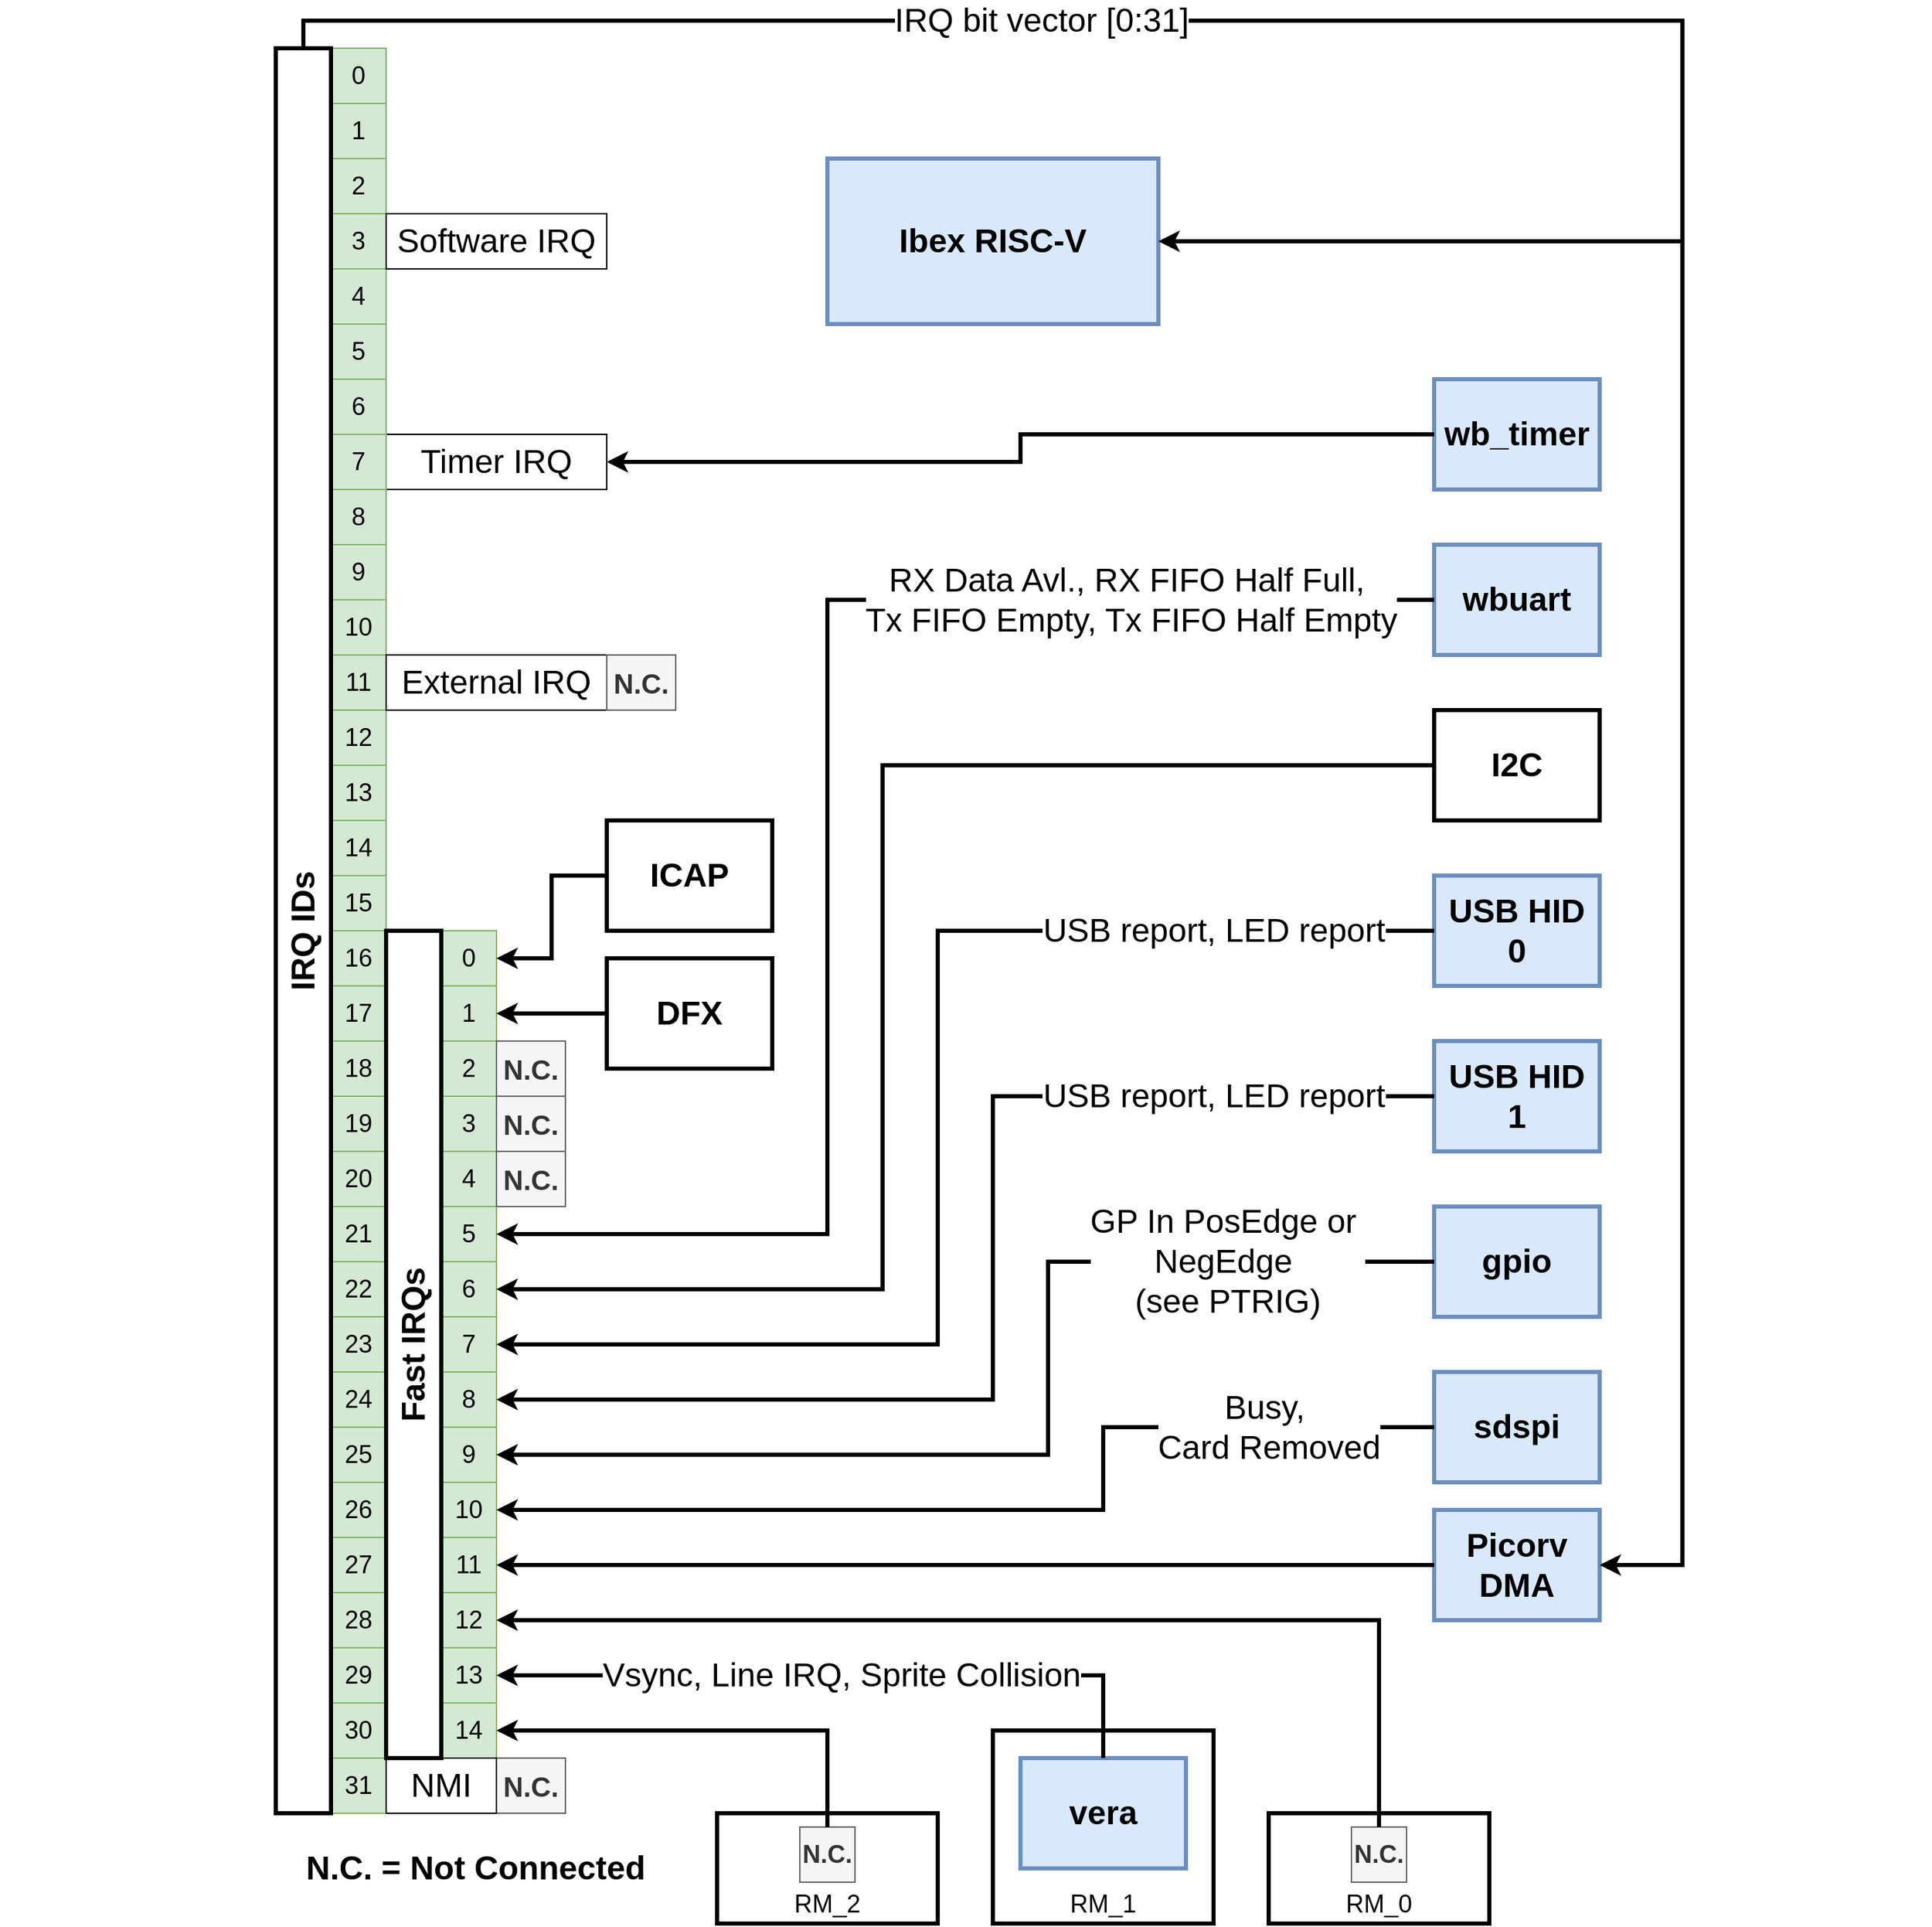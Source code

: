 <mxfile version="24.5.3" type="device">
  <diagram name="Page-1" id="ew2RRpFbVyDjsG3i8Kmb">
    <mxGraphModel dx="4155" dy="2607" grid="1" gridSize="10" guides="1" tooltips="1" connect="1" arrows="1" fold="1" page="1" pageScale="1" pageWidth="850" pageHeight="1100" math="0" shadow="0">
      <root>
        <mxCell id="0" />
        <mxCell id="1" parent="0" />
        <mxCell id="lwXoCc171FNyi0v0ZIWV-4" value="" style="rounded=0;whiteSpace=wrap;html=1;fillColor=none;strokeColor=none;" parent="1" vertex="1">
          <mxGeometry x="-1280" y="320" width="1400" height="60" as="geometry" />
        </mxCell>
        <mxCell id="GwPkranX_3C9noj6f9Iw-10" value="RM_1" style="rounded=0;whiteSpace=wrap;html=1;fontSize=18;verticalAlign=bottom;strokeWidth=3;" parent="1" vertex="1">
          <mxGeometry x="-560" y="1100" width="160" height="140" as="geometry" />
        </mxCell>
        <mxCell id="GwPkranX_3C9noj6f9Iw-3" value="wbuart" style="rounded=0;whiteSpace=wrap;html=1;fontSize=24;fillColor=#dae8fc;strokeColor=#6c8ebf;fontStyle=1;strokeWidth=3;" parent="1" vertex="1">
          <mxGeometry x="-240" y="240" width="120" height="80" as="geometry" />
        </mxCell>
        <mxCell id="GwPkranX_3C9noj6f9Iw-4" value="gpio" style="rounded=0;whiteSpace=wrap;html=1;fontSize=24;fillColor=#dae8fc;strokeColor=#6c8ebf;fontStyle=1;strokeWidth=3;" parent="1" vertex="1">
          <mxGeometry x="-240" y="720" width="120" height="80" as="geometry" />
        </mxCell>
        <mxCell id="GwPkranX_3C9noj6f9Iw-5" value="wb_timer" style="rounded=0;whiteSpace=wrap;html=1;fontSize=24;fillColor=#dae8fc;strokeColor=#6c8ebf;fontStyle=1;strokeWidth=3;" parent="1" vertex="1">
          <mxGeometry x="-240" y="120" width="120" height="80" as="geometry" />
        </mxCell>
        <mxCell id="GwPkranX_3C9noj6f9Iw-6" value="sdspi" style="rounded=0;whiteSpace=wrap;html=1;fontSize=24;fillColor=#dae8fc;strokeColor=#6c8ebf;fontStyle=1;strokeWidth=3;" parent="1" vertex="1">
          <mxGeometry x="-240" y="840" width="120" height="80" as="geometry" />
        </mxCell>
        <mxCell id="GwPkranX_3C9noj6f9Iw-7" value="vera" style="rounded=0;whiteSpace=wrap;html=1;fontSize=24;fillColor=#dae8fc;strokeColor=#6c8ebf;fontStyle=1;strokeWidth=3;" parent="1" vertex="1">
          <mxGeometry x="-540" y="1120" width="120" height="80" as="geometry" />
        </mxCell>
        <mxCell id="GwPkranX_3C9noj6f9Iw-9" value="Picorv DMA" style="rounded=0;whiteSpace=wrap;html=1;fontSize=24;fillColor=#dae8fc;strokeColor=#6c8ebf;fontStyle=1;strokeWidth=3;" parent="1" vertex="1">
          <mxGeometry x="-240" y="940" width="120" height="80" as="geometry" />
        </mxCell>
        <mxCell id="GwPkranX_3C9noj6f9Iw-11" value="Timer IRQ" style="rounded=0;whiteSpace=wrap;html=1;fontSize=24;" parent="1" vertex="1">
          <mxGeometry x="-1000" y="160" width="160" height="40" as="geometry" />
        </mxCell>
        <mxCell id="GwPkranX_3C9noj6f9Iw-13" value="USB HID 0" style="rounded=0;whiteSpace=wrap;html=1;fontSize=24;fillColor=#dae8fc;strokeColor=#6c8ebf;fontStyle=1;strokeWidth=3;" parent="1" vertex="1">
          <mxGeometry x="-240" y="480" width="120" height="80" as="geometry" />
        </mxCell>
        <mxCell id="GwPkranX_3C9noj6f9Iw-14" value="USB HID 1" style="rounded=0;whiteSpace=wrap;html=1;fontSize=24;fillColor=#dae8fc;strokeColor=#6c8ebf;fontStyle=1;strokeWidth=3;" parent="1" vertex="1">
          <mxGeometry x="-240" y="600" width="120" height="80" as="geometry" />
        </mxCell>
        <mxCell id="GwPkranX_3C9noj6f9Iw-15" value="I2C" style="rounded=0;whiteSpace=wrap;html=1;fontSize=24;fontStyle=1;strokeWidth=3;" parent="1" vertex="1">
          <mxGeometry x="-240" y="360" width="120" height="80" as="geometry" />
        </mxCell>
        <mxCell id="GwPkranX_3C9noj6f9Iw-17" value="ICAP" style="rounded=0;whiteSpace=wrap;html=1;fontSize=24;fontStyle=1;strokeWidth=3;" parent="1" vertex="1">
          <mxGeometry x="-840" y="440" width="120" height="80" as="geometry" />
        </mxCell>
        <mxCell id="GwPkranX_3C9noj6f9Iw-18" value="DFX" style="rounded=0;whiteSpace=wrap;html=1;fontSize=24;fontStyle=1;strokeWidth=3;" parent="1" vertex="1">
          <mxGeometry x="-840" y="540" width="120" height="80" as="geometry" />
        </mxCell>
        <mxCell id="GwPkranX_3C9noj6f9Iw-70" value="N.C." style="rounded=0;whiteSpace=wrap;html=1;fontSize=20;fillColor=#f5f5f5;fontColor=#333333;strokeColor=#666666;fontStyle=1" parent="1" vertex="1">
          <mxGeometry x="-920" y="1120" width="50" height="40" as="geometry" />
        </mxCell>
        <mxCell id="GwPkranX_3C9noj6f9Iw-71" value="N.C. = Not Connected" style="text;html=1;align=center;verticalAlign=middle;whiteSpace=wrap;rounded=0;fontSize=24;fontStyle=1" parent="1" vertex="1">
          <mxGeometry x="-1060" y="1185" width="250" height="30" as="geometry" />
        </mxCell>
        <mxCell id="GwPkranX_3C9noj6f9Iw-36" value="16" style="rounded=0;whiteSpace=wrap;html=1;fontSize=18;container=0;fillColor=#d5e8d4;strokeColor=#82b366;" parent="1" vertex="1">
          <mxGeometry x="-1040" y="520" width="40" height="40" as="geometry" />
        </mxCell>
        <mxCell id="GwPkranX_3C9noj6f9Iw-37" value="17" style="rounded=0;whiteSpace=wrap;html=1;fontSize=18;container=0;fillColor=#d5e8d4;strokeColor=#82b366;" parent="1" vertex="1">
          <mxGeometry x="-1040" y="560" width="40" height="40" as="geometry" />
        </mxCell>
        <mxCell id="GwPkranX_3C9noj6f9Iw-38" value="18" style="rounded=0;whiteSpace=wrap;html=1;fontSize=18;container=0;fillColor=#d5e8d4;strokeColor=#82b366;" parent="1" vertex="1">
          <mxGeometry x="-1040" y="600" width="40" height="40" as="geometry" />
        </mxCell>
        <mxCell id="GwPkranX_3C9noj6f9Iw-39" value="19" style="rounded=0;whiteSpace=wrap;html=1;fontSize=18;container=0;fillColor=#d5e8d4;strokeColor=#82b366;" parent="1" vertex="1">
          <mxGeometry x="-1040" y="640" width="40" height="40" as="geometry" />
        </mxCell>
        <mxCell id="GwPkranX_3C9noj6f9Iw-40" value="20" style="rounded=0;whiteSpace=wrap;html=1;fontSize=18;container=0;fillColor=#d5e8d4;strokeColor=#82b366;" parent="1" vertex="1">
          <mxGeometry x="-1040" y="680" width="40" height="40" as="geometry" />
        </mxCell>
        <mxCell id="GwPkranX_3C9noj6f9Iw-41" value="21" style="rounded=0;whiteSpace=wrap;html=1;fontSize=18;container=0;fillColor=#d5e8d4;strokeColor=#82b366;" parent="1" vertex="1">
          <mxGeometry x="-1040" y="720" width="40" height="40" as="geometry" />
        </mxCell>
        <mxCell id="GwPkranX_3C9noj6f9Iw-42" value="22" style="rounded=0;whiteSpace=wrap;html=1;fontSize=18;container=0;fillColor=#d5e8d4;strokeColor=#82b366;" parent="1" vertex="1">
          <mxGeometry x="-1040" y="760" width="40" height="40" as="geometry" />
        </mxCell>
        <mxCell id="GwPkranX_3C9noj6f9Iw-43" value="23" style="rounded=0;whiteSpace=wrap;html=1;fontSize=18;container=0;fillColor=#d5e8d4;strokeColor=#82b366;" parent="1" vertex="1">
          <mxGeometry x="-1040" y="800" width="40" height="40" as="geometry" />
        </mxCell>
        <mxCell id="GwPkranX_3C9noj6f9Iw-44" value="24" style="rounded=0;whiteSpace=wrap;html=1;fontSize=18;container=0;fillColor=#d5e8d4;strokeColor=#82b366;" parent="1" vertex="1">
          <mxGeometry x="-1040" y="840" width="40" height="40" as="geometry" />
        </mxCell>
        <mxCell id="GwPkranX_3C9noj6f9Iw-45" value="25" style="rounded=0;whiteSpace=wrap;html=1;fontSize=18;container=0;fillColor=#d5e8d4;strokeColor=#82b366;" parent="1" vertex="1">
          <mxGeometry x="-1040" y="880" width="40" height="40" as="geometry" />
        </mxCell>
        <mxCell id="GwPkranX_3C9noj6f9Iw-46" value="26" style="rounded=0;whiteSpace=wrap;html=1;fontSize=18;container=0;fillColor=#d5e8d4;strokeColor=#82b366;" parent="1" vertex="1">
          <mxGeometry x="-1040" y="920" width="40" height="40" as="geometry" />
        </mxCell>
        <mxCell id="GwPkranX_3C9noj6f9Iw-47" value="27" style="rounded=0;whiteSpace=wrap;html=1;fontSize=18;container=0;fillColor=#d5e8d4;strokeColor=#82b366;" parent="1" vertex="1">
          <mxGeometry x="-1040" y="960" width="40" height="40" as="geometry" />
        </mxCell>
        <mxCell id="GwPkranX_3C9noj6f9Iw-48" value="28" style="rounded=0;whiteSpace=wrap;html=1;fontSize=18;container=0;fillColor=#d5e8d4;strokeColor=#82b366;" parent="1" vertex="1">
          <mxGeometry x="-1040" y="1000" width="40" height="40" as="geometry" />
        </mxCell>
        <mxCell id="GwPkranX_3C9noj6f9Iw-49" value="29" style="rounded=0;whiteSpace=wrap;html=1;fontSize=18;container=0;fillColor=#d5e8d4;strokeColor=#82b366;" parent="1" vertex="1">
          <mxGeometry x="-1040" y="1040" width="40" height="40" as="geometry" />
        </mxCell>
        <mxCell id="GwPkranX_3C9noj6f9Iw-50" value="30" style="rounded=0;whiteSpace=wrap;html=1;fontSize=18;container=0;fillColor=#d5e8d4;strokeColor=#82b366;" parent="1" vertex="1">
          <mxGeometry x="-1040" y="1080" width="40" height="40" as="geometry" />
        </mxCell>
        <mxCell id="GwPkranX_3C9noj6f9Iw-51" value="31" style="rounded=0;whiteSpace=wrap;html=1;fontSize=18;container=0;fillColor=#d5e8d4;strokeColor=#82b366;" parent="1" vertex="1">
          <mxGeometry x="-1040" y="1120" width="40" height="40" as="geometry" />
        </mxCell>
        <mxCell id="GwPkranX_3C9noj6f9Iw-52" value="0" style="rounded=0;whiteSpace=wrap;html=1;fontSize=18;container=0;fillColor=#d5e8d4;strokeColor=#82b366;" parent="1" vertex="1">
          <mxGeometry x="-1040" y="-120" width="40" height="40" as="geometry" />
        </mxCell>
        <mxCell id="GwPkranX_3C9noj6f9Iw-53" value="1" style="rounded=0;whiteSpace=wrap;html=1;fontSize=18;container=0;fillColor=#d5e8d4;strokeColor=#82b366;" parent="1" vertex="1">
          <mxGeometry x="-1040" y="-80" width="40" height="40" as="geometry" />
        </mxCell>
        <mxCell id="GwPkranX_3C9noj6f9Iw-54" value="2" style="rounded=0;whiteSpace=wrap;html=1;fontSize=18;container=0;fillColor=#d5e8d4;strokeColor=#82b366;" parent="1" vertex="1">
          <mxGeometry x="-1040" y="-40" width="40" height="40" as="geometry" />
        </mxCell>
        <mxCell id="GwPkranX_3C9noj6f9Iw-55" value="3" style="rounded=0;whiteSpace=wrap;html=1;fontSize=18;container=0;fillColor=#d5e8d4;strokeColor=#82b366;" parent="1" vertex="1">
          <mxGeometry x="-1040" width="40" height="40" as="geometry" />
        </mxCell>
        <mxCell id="GwPkranX_3C9noj6f9Iw-56" value="4" style="rounded=0;whiteSpace=wrap;html=1;fontSize=18;container=0;fillColor=#d5e8d4;strokeColor=#82b366;" parent="1" vertex="1">
          <mxGeometry x="-1040" y="40" width="40" height="40" as="geometry" />
        </mxCell>
        <mxCell id="GwPkranX_3C9noj6f9Iw-57" value="5" style="rounded=0;whiteSpace=wrap;html=1;fontSize=18;container=0;fillColor=#d5e8d4;strokeColor=#82b366;" parent="1" vertex="1">
          <mxGeometry x="-1040" y="80" width="40" height="40" as="geometry" />
        </mxCell>
        <mxCell id="GwPkranX_3C9noj6f9Iw-58" value="6" style="rounded=0;whiteSpace=wrap;html=1;fontSize=18;container=0;fillColor=#d5e8d4;strokeColor=#82b366;" parent="1" vertex="1">
          <mxGeometry x="-1040" y="120" width="40" height="40" as="geometry" />
        </mxCell>
        <mxCell id="GwPkranX_3C9noj6f9Iw-59" value="7" style="rounded=0;whiteSpace=wrap;html=1;fontSize=18;container=0;fillColor=#d5e8d4;strokeColor=#82b366;" parent="1" vertex="1">
          <mxGeometry x="-1040" y="160" width="40" height="40" as="geometry" />
        </mxCell>
        <mxCell id="GwPkranX_3C9noj6f9Iw-60" value="8" style="rounded=0;whiteSpace=wrap;html=1;fontSize=18;container=0;fillColor=#d5e8d4;strokeColor=#82b366;" parent="1" vertex="1">
          <mxGeometry x="-1040" y="200" width="40" height="40" as="geometry" />
        </mxCell>
        <mxCell id="GwPkranX_3C9noj6f9Iw-61" value="9" style="rounded=0;whiteSpace=wrap;html=1;fontSize=18;container=0;fillColor=#d5e8d4;strokeColor=#82b366;" parent="1" vertex="1">
          <mxGeometry x="-1040" y="240" width="40" height="40" as="geometry" />
        </mxCell>
        <mxCell id="GwPkranX_3C9noj6f9Iw-62" value="10" style="rounded=0;whiteSpace=wrap;html=1;fontSize=18;container=0;fillColor=#d5e8d4;strokeColor=#82b366;" parent="1" vertex="1">
          <mxGeometry x="-1040" y="280" width="40" height="40" as="geometry" />
        </mxCell>
        <mxCell id="GwPkranX_3C9noj6f9Iw-63" value="11" style="rounded=0;whiteSpace=wrap;html=1;fontSize=18;container=0;fillColor=#d5e8d4;strokeColor=#82b366;" parent="1" vertex="1">
          <mxGeometry x="-1040" y="320" width="40" height="40" as="geometry" />
        </mxCell>
        <mxCell id="GwPkranX_3C9noj6f9Iw-64" value="12" style="rounded=0;whiteSpace=wrap;html=1;fontSize=18;container=0;fillColor=#d5e8d4;strokeColor=#82b366;" parent="1" vertex="1">
          <mxGeometry x="-1040" y="360" width="40" height="40" as="geometry" />
        </mxCell>
        <mxCell id="GwPkranX_3C9noj6f9Iw-65" value="13" style="rounded=0;whiteSpace=wrap;html=1;fontSize=18;container=0;fillColor=#d5e8d4;strokeColor=#82b366;" parent="1" vertex="1">
          <mxGeometry x="-1040" y="400" width="40" height="40" as="geometry" />
        </mxCell>
        <mxCell id="GwPkranX_3C9noj6f9Iw-66" value="14" style="rounded=0;whiteSpace=wrap;html=1;fontSize=18;container=0;fillColor=#d5e8d4;strokeColor=#82b366;" parent="1" vertex="1">
          <mxGeometry x="-1040" y="440" width="40" height="40" as="geometry" />
        </mxCell>
        <mxCell id="GwPkranX_3C9noj6f9Iw-67" value="15" style="rounded=0;whiteSpace=wrap;html=1;fontSize=18;container=0;fillColor=#d5e8d4;strokeColor=#82b366;" parent="1" vertex="1">
          <mxGeometry x="-1040" y="480" width="40" height="40" as="geometry" />
        </mxCell>
        <mxCell id="GwPkranX_3C9noj6f9Iw-77" value="0" style="rounded=0;whiteSpace=wrap;html=1;fontSize=18;container=0;fillColor=#d5e8d4;strokeColor=#82b366;" parent="1" vertex="1">
          <mxGeometry x="-960" y="520" width="40" height="40" as="geometry" />
        </mxCell>
        <mxCell id="GwPkranX_3C9noj6f9Iw-78" value="1" style="rounded=0;whiteSpace=wrap;html=1;fontSize=18;container=0;fillColor=#d5e8d4;strokeColor=#82b366;" parent="1" vertex="1">
          <mxGeometry x="-960" y="560" width="40" height="40" as="geometry" />
        </mxCell>
        <mxCell id="GwPkranX_3C9noj6f9Iw-79" value="2" style="rounded=0;whiteSpace=wrap;html=1;fontSize=18;container=0;fillColor=#d5e8d4;strokeColor=#82b366;" parent="1" vertex="1">
          <mxGeometry x="-960" y="600" width="40" height="40" as="geometry" />
        </mxCell>
        <mxCell id="GwPkranX_3C9noj6f9Iw-80" value="3" style="rounded=0;whiteSpace=wrap;html=1;fontSize=18;container=0;fillColor=#d5e8d4;strokeColor=#82b366;" parent="1" vertex="1">
          <mxGeometry x="-960" y="640" width="40" height="40" as="geometry" />
        </mxCell>
        <mxCell id="GwPkranX_3C9noj6f9Iw-81" value="4" style="rounded=0;whiteSpace=wrap;html=1;fontSize=18;container=0;fillColor=#d5e8d4;strokeColor=#82b366;" parent="1" vertex="1">
          <mxGeometry x="-960" y="680" width="40" height="40" as="geometry" />
        </mxCell>
        <mxCell id="GwPkranX_3C9noj6f9Iw-82" value="5" style="rounded=0;whiteSpace=wrap;html=1;fontSize=18;container=0;fillColor=#d5e8d4;strokeColor=#82b366;" parent="1" vertex="1">
          <mxGeometry x="-960" y="720" width="40" height="40" as="geometry" />
        </mxCell>
        <mxCell id="GwPkranX_3C9noj6f9Iw-83" value="6" style="rounded=0;whiteSpace=wrap;html=1;fontSize=18;container=0;fillColor=#d5e8d4;strokeColor=#82b366;" parent="1" vertex="1">
          <mxGeometry x="-960" y="760" width="40" height="40" as="geometry" />
        </mxCell>
        <mxCell id="GwPkranX_3C9noj6f9Iw-84" value="7" style="rounded=0;whiteSpace=wrap;html=1;fontSize=18;container=0;fillColor=#d5e8d4;strokeColor=#82b366;" parent="1" vertex="1">
          <mxGeometry x="-960" y="800" width="40" height="40" as="geometry" />
        </mxCell>
        <mxCell id="GwPkranX_3C9noj6f9Iw-85" value="8" style="rounded=0;whiteSpace=wrap;html=1;fontSize=18;container=0;fillColor=#d5e8d4;strokeColor=#82b366;" parent="1" vertex="1">
          <mxGeometry x="-960" y="840" width="40" height="40" as="geometry" />
        </mxCell>
        <mxCell id="GwPkranX_3C9noj6f9Iw-86" value="9" style="rounded=0;whiteSpace=wrap;html=1;fontSize=18;container=0;fillColor=#d5e8d4;strokeColor=#82b366;" parent="1" vertex="1">
          <mxGeometry x="-960" y="880" width="40" height="40" as="geometry" />
        </mxCell>
        <mxCell id="GwPkranX_3C9noj6f9Iw-87" value="10" style="rounded=0;whiteSpace=wrap;html=1;fontSize=18;container=0;fillColor=#d5e8d4;strokeColor=#82b366;" parent="1" vertex="1">
          <mxGeometry x="-960" y="920" width="40" height="40" as="geometry" />
        </mxCell>
        <mxCell id="GwPkranX_3C9noj6f9Iw-88" value="11" style="rounded=0;whiteSpace=wrap;html=1;fontSize=18;container=0;fillColor=#d5e8d4;strokeColor=#82b366;" parent="1" vertex="1">
          <mxGeometry x="-960" y="960" width="40" height="40" as="geometry" />
        </mxCell>
        <mxCell id="GwPkranX_3C9noj6f9Iw-89" value="12" style="rounded=0;whiteSpace=wrap;html=1;fontSize=18;container=0;fillColor=#d5e8d4;strokeColor=#82b366;" parent="1" vertex="1">
          <mxGeometry x="-960" y="1000" width="40" height="40" as="geometry" />
        </mxCell>
        <mxCell id="GwPkranX_3C9noj6f9Iw-90" value="13" style="rounded=0;whiteSpace=wrap;html=1;fontSize=18;container=0;fillColor=#d5e8d4;strokeColor=#82b366;" parent="1" vertex="1">
          <mxGeometry x="-960" y="1040" width="40" height="40" as="geometry" />
        </mxCell>
        <mxCell id="GwPkranX_3C9noj6f9Iw-91" value="14" style="rounded=0;whiteSpace=wrap;html=1;fontSize=18;container=0;fillColor=#d5e8d4;strokeColor=#82b366;" parent="1" vertex="1">
          <mxGeometry x="-960" y="1080" width="40" height="40" as="geometry" />
        </mxCell>
        <mxCell id="GwPkranX_3C9noj6f9Iw-93" value="NMI" style="rounded=0;whiteSpace=wrap;html=1;fontSize=24;" parent="1" vertex="1">
          <mxGeometry x="-1000" y="1120" width="80" height="40" as="geometry" />
        </mxCell>
        <mxCell id="GwPkranX_3C9noj6f9Iw-97" value="RM_0" style="rounded=0;whiteSpace=wrap;html=1;fontSize=18;verticalAlign=bottom;strokeWidth=3;" parent="1" vertex="1">
          <mxGeometry x="-360" y="1160" width="160" height="80" as="geometry" />
        </mxCell>
        <mxCell id="GwPkranX_3C9noj6f9Iw-98" value="RM_2" style="rounded=0;whiteSpace=wrap;html=1;fontSize=18;verticalAlign=bottom;strokeWidth=3;" parent="1" vertex="1">
          <mxGeometry x="-760" y="1160" width="160" height="80" as="geometry" />
        </mxCell>
        <mxCell id="GwPkranX_3C9noj6f9Iw-99" value="N.C." style="rounded=0;whiteSpace=wrap;html=1;fontSize=18;fillColor=#f5f5f5;fontColor=#333333;strokeColor=#666666;fontStyle=1" parent="1" vertex="1">
          <mxGeometry x="-300" y="1170" width="40" height="40" as="geometry" />
        </mxCell>
        <mxCell id="GwPkranX_3C9noj6f9Iw-100" value="N.C." style="rounded=0;whiteSpace=wrap;html=1;fontSize=18;fillColor=#f5f5f5;fontColor=#333333;strokeColor=#666666;fontStyle=1" parent="1" vertex="1">
          <mxGeometry x="-700" y="1170" width="40" height="40" as="geometry" />
        </mxCell>
        <mxCell id="GwPkranX_3C9noj6f9Iw-101" value="" style="endArrow=classic;html=1;rounded=0;edgeStyle=orthogonalEdgeStyle;strokeWidth=3;" parent="1" source="GwPkranX_3C9noj6f9Iw-5" target="GwPkranX_3C9noj6f9Iw-11" edge="1">
          <mxGeometry width="50" height="50" relative="1" as="geometry">
            <mxPoint x="-610" y="360" as="sourcePoint" />
            <mxPoint x="-560" y="310" as="targetPoint" />
          </mxGeometry>
        </mxCell>
        <mxCell id="GwPkranX_3C9noj6f9Iw-102" value="N.C." style="rounded=0;whiteSpace=wrap;html=1;fontSize=20;fillColor=#f5f5f5;strokeColor=#666666;fontColor=#333333;fontStyle=1" parent="1" vertex="1">
          <mxGeometry x="-920" y="680" width="50" height="40" as="geometry" />
        </mxCell>
        <mxCell id="GwPkranX_3C9noj6f9Iw-103" value="N.C." style="rounded=0;whiteSpace=wrap;html=1;fontSize=20;fillColor=#f5f5f5;strokeColor=#666666;fontColor=#333333;fontStyle=1" parent="1" vertex="1">
          <mxGeometry x="-920" y="640" width="50" height="40" as="geometry" />
        </mxCell>
        <mxCell id="GwPkranX_3C9noj6f9Iw-104" value="N.C." style="rounded=0;whiteSpace=wrap;html=1;fontSize=20;fillColor=#f5f5f5;strokeColor=#666666;fontColor=#333333;fontStyle=1" parent="1" vertex="1">
          <mxGeometry x="-920" y="600" width="50" height="40" as="geometry" />
        </mxCell>
        <mxCell id="GwPkranX_3C9noj6f9Iw-105" value="" style="endArrow=classic;html=1;rounded=0;edgeStyle=orthogonalEdgeStyle;strokeWidth=3;" parent="1" source="GwPkranX_3C9noj6f9Iw-100" target="GwPkranX_3C9noj6f9Iw-91" edge="1">
          <mxGeometry width="50" height="50" relative="1" as="geometry">
            <mxPoint x="-1130" y="1070" as="sourcePoint" />
            <mxPoint x="-1080" y="1020" as="targetPoint" />
            <Array as="points">
              <mxPoint x="-680" y="1100" />
            </Array>
          </mxGeometry>
        </mxCell>
        <mxCell id="GwPkranX_3C9noj6f9Iw-106" value="Vsync, Line IRQ, Sprite Collision" style="endArrow=classic;html=1;rounded=0;entryX=1;entryY=0.5;entryDx=0;entryDy=0;elbow=vertical;edgeStyle=orthogonalEdgeStyle;fontSize=24;strokeWidth=3;" parent="1" source="GwPkranX_3C9noj6f9Iw-7" target="GwPkranX_3C9noj6f9Iw-90" edge="1">
          <mxGeometry width="50" height="50" relative="1" as="geometry">
            <mxPoint x="-620" y="1090" as="sourcePoint" />
            <mxPoint x="-570" y="1040" as="targetPoint" />
            <Array as="points">
              <mxPoint x="-480" y="1060" />
            </Array>
          </mxGeometry>
        </mxCell>
        <mxCell id="GwPkranX_3C9noj6f9Iw-107" value="" style="endArrow=classic;html=1;rounded=0;edgeStyle=orthogonalEdgeStyle;strokeWidth=3;" parent="1" source="GwPkranX_3C9noj6f9Iw-99" target="GwPkranX_3C9noj6f9Iw-89" edge="1">
          <mxGeometry width="50" height="50" relative="1" as="geometry">
            <mxPoint x="-400" y="970" as="sourcePoint" />
            <mxPoint x="-350" y="920" as="targetPoint" />
            <Array as="points">
              <mxPoint x="-280" y="1020" />
            </Array>
          </mxGeometry>
        </mxCell>
        <mxCell id="GwPkranX_3C9noj6f9Iw-108" value="" style="endArrow=classic;html=1;rounded=0;strokeWidth=3;" parent="1" source="GwPkranX_3C9noj6f9Iw-9" target="GwPkranX_3C9noj6f9Iw-88" edge="1">
          <mxGeometry width="50" height="50" relative="1" as="geometry">
            <mxPoint x="-480" y="680" as="sourcePoint" />
            <mxPoint x="-430" y="630" as="targetPoint" />
          </mxGeometry>
        </mxCell>
        <mxCell id="GwPkranX_3C9noj6f9Iw-109" value="Busy,&amp;nbsp;&lt;div&gt;Card Removed&lt;/div&gt;" style="endArrow=classic;html=1;rounded=0;edgeStyle=orthogonalEdgeStyle;fontSize=24;strokeWidth=3;" parent="1" source="GwPkranX_3C9noj6f9Iw-6" target="GwPkranX_3C9noj6f9Iw-87" edge="1">
          <mxGeometry x="-0.676" width="50" height="50" relative="1" as="geometry">
            <mxPoint x="-490" y="820" as="sourcePoint" />
            <mxPoint x="-440" y="770" as="targetPoint" />
            <Array as="points">
              <mxPoint x="-480" y="880" />
              <mxPoint x="-480" y="940" />
            </Array>
            <mxPoint as="offset" />
          </mxGeometry>
        </mxCell>
        <mxCell id="GwPkranX_3C9noj6f9Iw-110" value="GP In PosEdge or&amp;nbsp;&lt;div&gt;NegEdge&amp;nbsp;&lt;div style=&quot;font-size: 24px;&quot;&gt;(see PTRIG)&lt;/div&gt;&lt;/div&gt;" style="endArrow=classic;html=1;rounded=0;edgeStyle=orthogonalEdgeStyle;fontSize=24;strokeWidth=3;" parent="1" source="GwPkranX_3C9noj6f9Iw-4" target="GwPkranX_3C9noj6f9Iw-86" edge="1">
          <mxGeometry x="-0.634" width="50" height="50" relative="1" as="geometry">
            <mxPoint x="-460" y="760" as="sourcePoint" />
            <mxPoint x="-410" y="710" as="targetPoint" />
            <Array as="points">
              <mxPoint x="-520" y="760" />
              <mxPoint x="-520" y="900" />
            </Array>
            <mxPoint as="offset" />
          </mxGeometry>
        </mxCell>
        <mxCell id="GwPkranX_3C9noj6f9Iw-111" value="USB report, LED report" style="endArrow=classic;html=1;rounded=0;edgeStyle=orthogonalEdgeStyle;fontSize=24;strokeWidth=3;" parent="1" source="GwPkranX_3C9noj6f9Iw-14" target="GwPkranX_3C9noj6f9Iw-85" edge="1">
          <mxGeometry x="-0.644" width="50" height="50" relative="1" as="geometry">
            <mxPoint x="-550" y="670" as="sourcePoint" />
            <mxPoint x="-500" y="620" as="targetPoint" />
            <Array as="points">
              <mxPoint x="-560" y="640" />
              <mxPoint x="-560" y="860" />
            </Array>
            <mxPoint as="offset" />
          </mxGeometry>
        </mxCell>
        <mxCell id="GwPkranX_3C9noj6f9Iw-112" value="USB report, LED report" style="endArrow=classic;html=1;rounded=0;edgeStyle=orthogonalEdgeStyle;fontSize=24;strokeWidth=3;" parent="1" source="GwPkranX_3C9noj6f9Iw-13" target="GwPkranX_3C9noj6f9Iw-84" edge="1">
          <mxGeometry x="-0.673" width="50" height="50" relative="1" as="geometry">
            <mxPoint x="-710" y="640" as="sourcePoint" />
            <mxPoint x="-660" y="590" as="targetPoint" />
            <Array as="points">
              <mxPoint x="-600" y="520" />
              <mxPoint x="-600" y="820" />
            </Array>
            <mxPoint as="offset" />
          </mxGeometry>
        </mxCell>
        <mxCell id="GwPkranX_3C9noj6f9Iw-114" value="" style="endArrow=classic;html=1;rounded=0;edgeStyle=orthogonalEdgeStyle;strokeWidth=3;" parent="1" source="GwPkranX_3C9noj6f9Iw-15" target="GwPkranX_3C9noj6f9Iw-83" edge="1">
          <mxGeometry width="50" height="50" relative="1" as="geometry">
            <mxPoint x="-760" y="470" as="sourcePoint" />
            <mxPoint x="-710" y="420" as="targetPoint" />
            <Array as="points">
              <mxPoint x="-640" y="400" />
              <mxPoint x="-640" y="780" />
            </Array>
          </mxGeometry>
        </mxCell>
        <mxCell id="GwPkranX_3C9noj6f9Iw-115" value="RX Data Avl., RX FIFO Half Full,&amp;nbsp;&lt;div style=&quot;font-size: 24px;&quot;&gt;Tx FIFO Empty, Tx FIFO Half Empty&lt;/div&gt;" style="endArrow=classic;html=1;rounded=0;edgeStyle=orthogonalEdgeStyle;fontSize=24;strokeWidth=3;" parent="1" source="GwPkranX_3C9noj6f9Iw-3" target="GwPkranX_3C9noj6f9Iw-82" edge="1">
          <mxGeometry x="-0.614" width="50" height="50" relative="1" as="geometry">
            <mxPoint x="-780" y="390" as="sourcePoint" />
            <mxPoint x="-730" y="340" as="targetPoint" />
            <Array as="points">
              <mxPoint x="-680" y="280" />
              <mxPoint x="-680" y="740" />
            </Array>
            <mxPoint as="offset" />
          </mxGeometry>
        </mxCell>
        <mxCell id="GwPkranX_3C9noj6f9Iw-116" value="" style="endArrow=classic;html=1;rounded=0;strokeWidth=3;" parent="1" source="GwPkranX_3C9noj6f9Iw-18" target="GwPkranX_3C9noj6f9Iw-78" edge="1">
          <mxGeometry width="50" height="50" relative="1" as="geometry">
            <mxPoint x="-840" y="460" as="sourcePoint" />
            <mxPoint x="-790" y="410" as="targetPoint" />
          </mxGeometry>
        </mxCell>
        <mxCell id="GwPkranX_3C9noj6f9Iw-117" value="" style="endArrow=classic;html=1;rounded=0;edgeStyle=orthogonalEdgeStyle;strokeWidth=3;" parent="1" source="GwPkranX_3C9noj6f9Iw-17" target="GwPkranX_3C9noj6f9Iw-77" edge="1">
          <mxGeometry width="50" height="50" relative="1" as="geometry">
            <mxPoint x="-900" y="400" as="sourcePoint" />
            <mxPoint x="-850" y="350" as="targetPoint" />
          </mxGeometry>
        </mxCell>
        <mxCell id="GwPkranX_3C9noj6f9Iw-118" value="Ibex RISC-V" style="rounded=0;whiteSpace=wrap;html=1;fontSize=24;fillColor=#dae8fc;strokeColor=#6c8ebf;fontStyle=1;strokeWidth=3;" parent="1" vertex="1">
          <mxGeometry x="-680" y="-40" width="240" height="120" as="geometry" />
        </mxCell>
        <mxCell id="lwXoCc171FNyi0v0ZIWV-1" value="IRQ bit vector [0:31]" style="endArrow=classic;html=1;rounded=0;edgeStyle=orthogonalEdgeStyle;fontSize=24;strokeWidth=3;" parent="1" source="GwPkranX_3C9noj6f9Iw-35" target="GwPkranX_3C9noj6f9Iw-9" edge="1">
          <mxGeometry x="-0.496" width="50" height="50" relative="1" as="geometry">
            <mxPoint x="-1040" y="560" as="sourcePoint" />
            <mxPoint x="-990" y="510" as="targetPoint" />
            <Array as="points">
              <mxPoint x="-1060" y="-140" />
              <mxPoint x="-60" y="-140" />
              <mxPoint x="-60" y="980" />
            </Array>
            <mxPoint as="offset" />
          </mxGeometry>
        </mxCell>
        <mxCell id="lwXoCc171FNyi0v0ZIWV-3" value="" style="endArrow=classic;html=1;rounded=0;strokeWidth=3;" parent="1" target="GwPkranX_3C9noj6f9Iw-118" edge="1">
          <mxGeometry width="50" height="50" relative="1" as="geometry">
            <mxPoint x="-60" y="20" as="sourcePoint" />
            <mxPoint x="80" y="110" as="targetPoint" />
          </mxGeometry>
        </mxCell>
        <mxCell id="GwPkranX_3C9noj6f9Iw-12" value="Fast IRQs" style="rounded=0;whiteSpace=wrap;html=1;fontSize=24;rotation=-90;fontStyle=1;strokeWidth=3;" parent="1" vertex="1">
          <mxGeometry x="-1280" y="800" width="600" height="40" as="geometry" />
        </mxCell>
        <mxCell id="dSBDzXLXC57w_j1i6vUU-1" value="Software&amp;nbsp;&lt;span style=&quot;background-color: initial; font-size: 24px;&quot;&gt;IRQ&lt;/span&gt;" style="rounded=0;whiteSpace=wrap;html=1;fontSize=24;" vertex="1" parent="1">
          <mxGeometry x="-1000" width="160" height="40" as="geometry" />
        </mxCell>
        <mxCell id="dSBDzXLXC57w_j1i6vUU-2" value="External IRQ" style="rounded=0;whiteSpace=wrap;html=1;fontSize=24;" vertex="1" parent="1">
          <mxGeometry x="-1000" y="320" width="160" height="40" as="geometry" />
        </mxCell>
        <mxCell id="dSBDzXLXC57w_j1i6vUU-3" value="N.C." style="rounded=0;whiteSpace=wrap;html=1;fontSize=20;fillColor=#f5f5f5;strokeColor=#666666;fontColor=#333333;fontStyle=1" vertex="1" parent="1">
          <mxGeometry x="-840" y="320" width="50" height="40" as="geometry" />
        </mxCell>
        <mxCell id="GwPkranX_3C9noj6f9Iw-35" value="IRQ IDs" style="rounded=0;whiteSpace=wrap;html=1;fontSize=24;rotation=-90;fontStyle=1;strokeWidth=3;" parent="1" vertex="1">
          <mxGeometry x="-1700" y="500" width="1280" height="40" as="geometry" />
        </mxCell>
      </root>
    </mxGraphModel>
  </diagram>
</mxfile>

